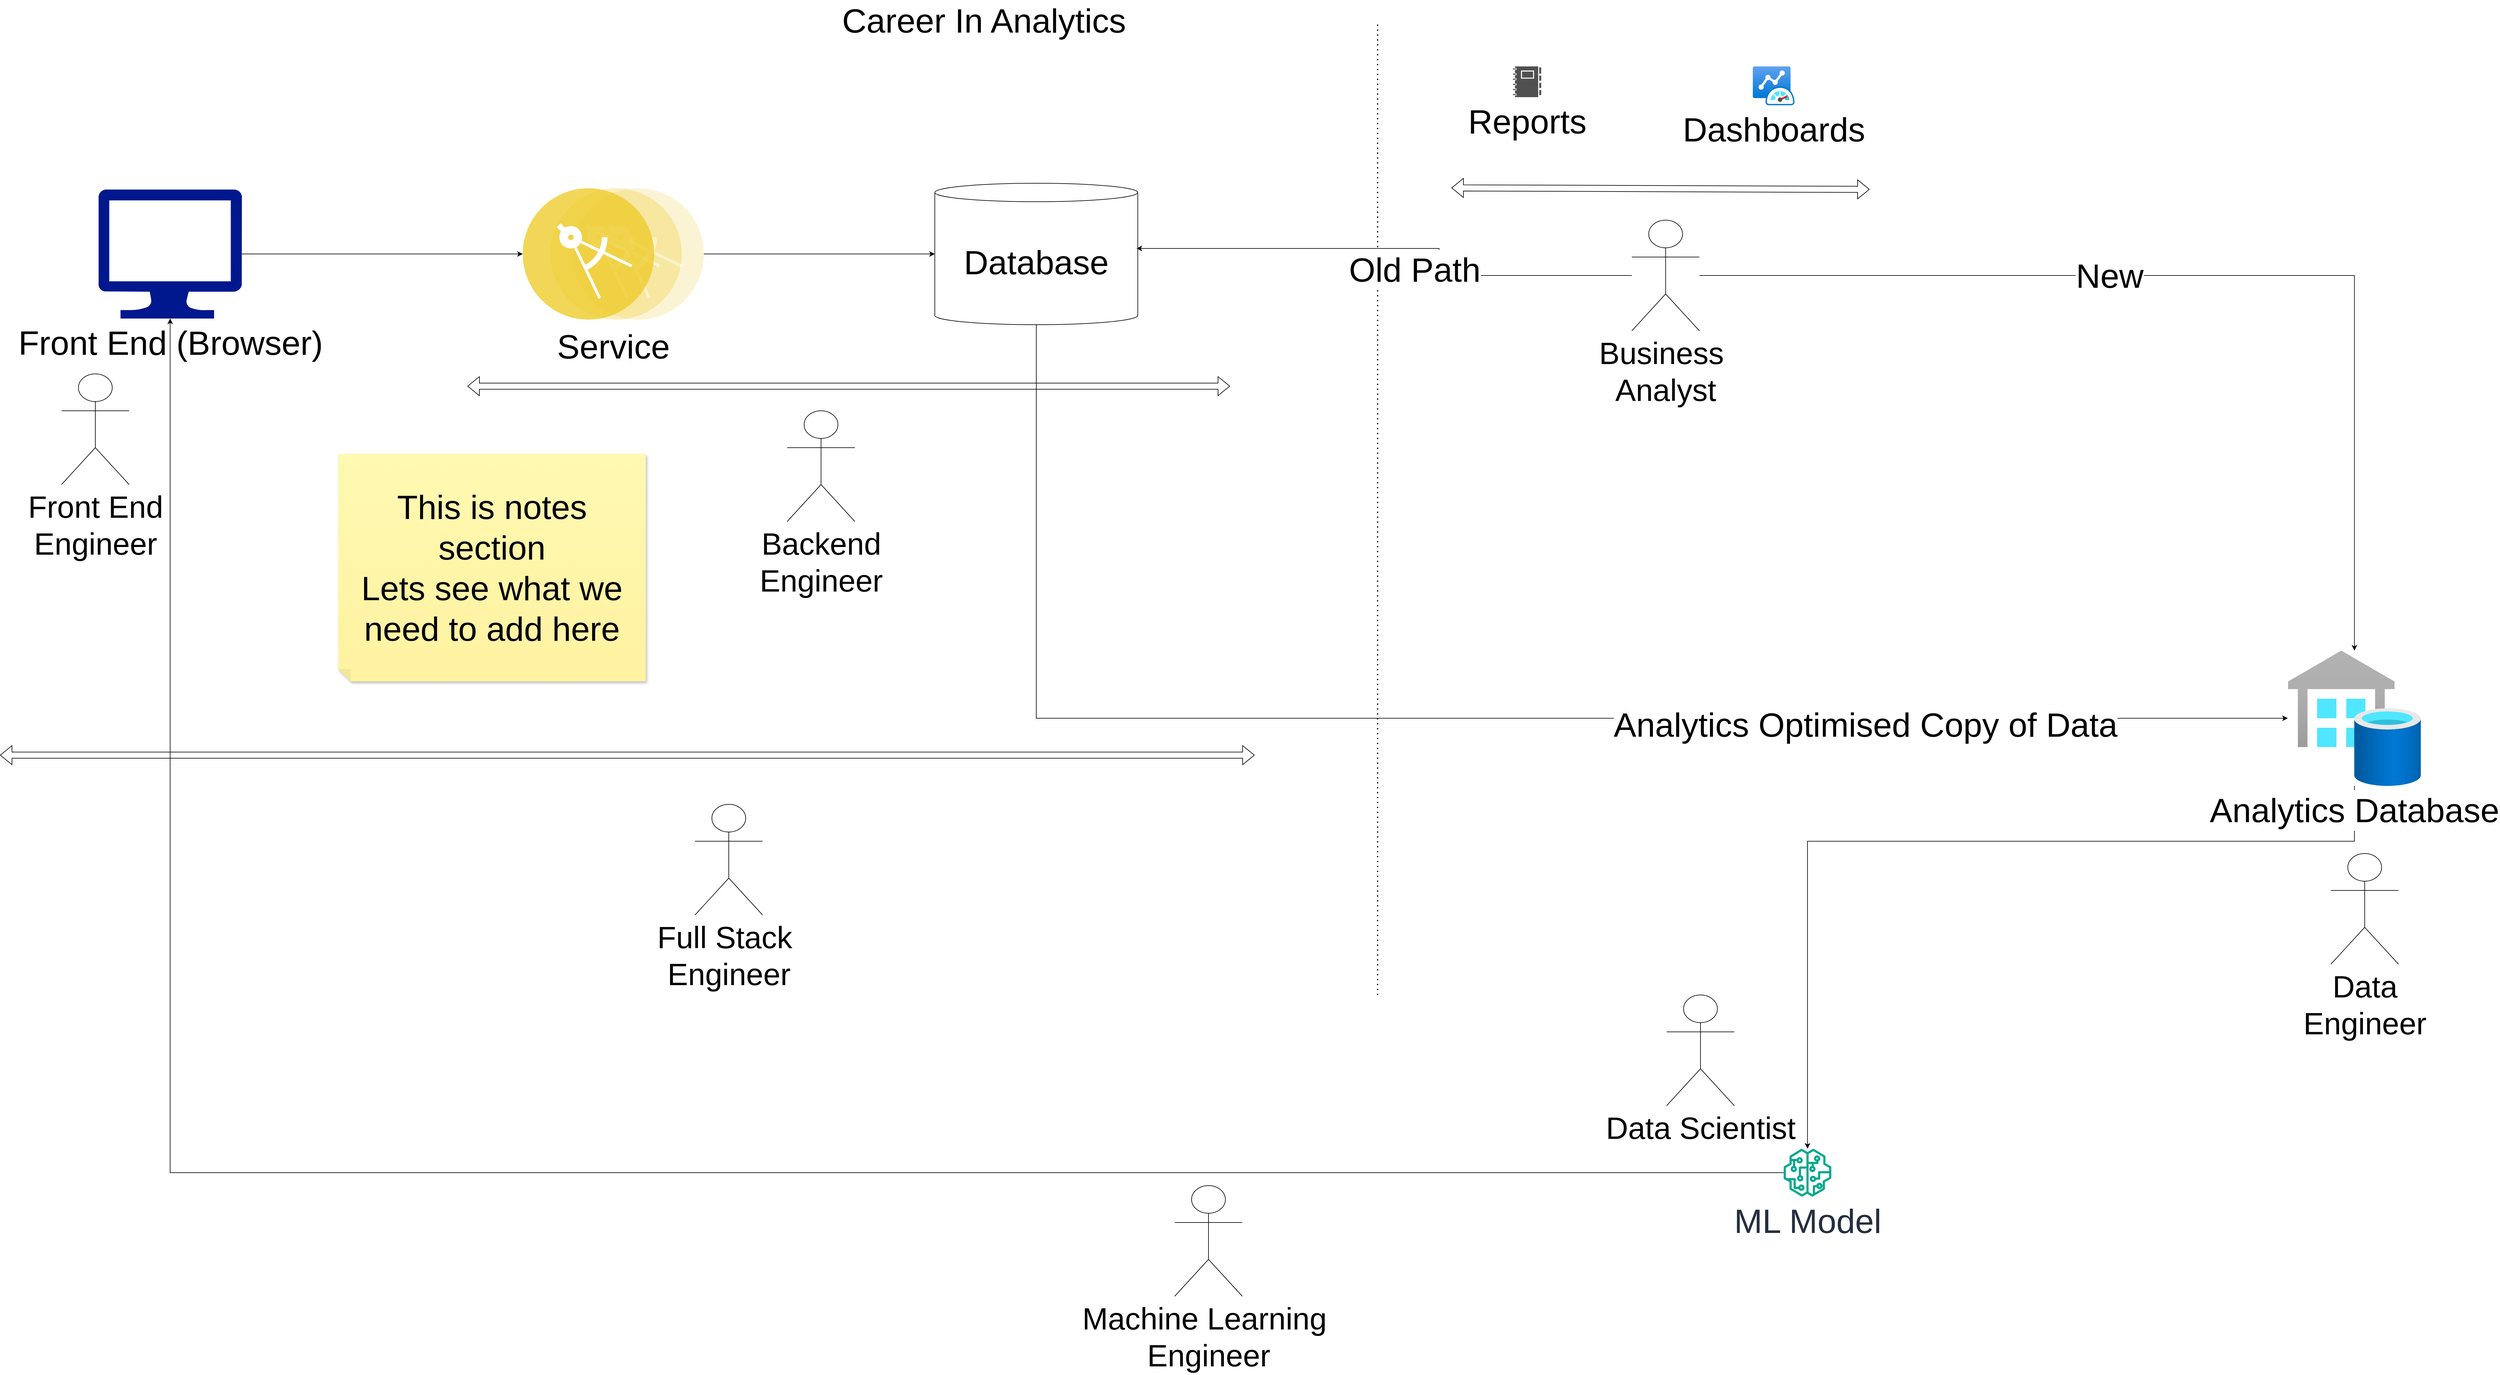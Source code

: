 <mxfile version="22.0.6" type="github" pages="2">
  <diagram id="ai941lXSbLcec5KLdyCX" name="Presentation">
    <mxGraphModel dx="3354" dy="1832" grid="1" gridSize="10" guides="1" tooltips="1" connect="1" arrows="1" fold="1" page="1" pageScale="1" pageWidth="1200" pageHeight="1600" math="0" shadow="0">
      <root>
        <mxCell id="0" />
        <mxCell id="1" parent="0" />
        <mxCell id="O0LOLlqTJ15yDXAYx3xA-1" value="&lt;font style=&quot;font-size: 55px;&quot;&gt;Career In Analytics&lt;/font&gt;" style="text;html=1;strokeColor=none;fillColor=none;align=center;verticalAlign=middle;whiteSpace=wrap;rounded=0;" vertex="1" parent="1">
          <mxGeometry x="1360" y="70" width="560" height="30" as="geometry" />
        </mxCell>
        <mxCell id="3c6Zm5HvVKjs0MNew0zS-2" style="edgeStyle=orthogonalEdgeStyle;rounded=0;orthogonalLoop=1;jettySize=auto;html=1;entryX=0;entryY=0.5;entryDx=0;entryDy=0;" edge="1" parent="1" source="yRwtLEDQYn-F-pTm48mi-1" target="3c6Zm5HvVKjs0MNew0zS-1">
          <mxGeometry relative="1" as="geometry" />
        </mxCell>
        <mxCell id="yRwtLEDQYn-F-pTm48mi-1" value="&lt;font style=&quot;font-size: 55px;&quot;&gt;Front End (Browser)&lt;/font&gt;" style="sketch=0;aspect=fixed;pointerEvents=1;shadow=0;dashed=0;html=1;strokeColor=none;labelPosition=center;verticalLabelPosition=bottom;verticalAlign=top;align=center;fillColor=#00188D;shape=mxgraph.azure.computer" vertex="1" parent="1">
          <mxGeometry x="200" y="360" width="233.33" height="210" as="geometry" />
        </mxCell>
        <mxCell id="rrmlui0qMCG4pdnK5-C1-3" value="" style="edgeStyle=orthogonalEdgeStyle;rounded=0;orthogonalLoop=1;jettySize=auto;html=1;" edge="1" parent="1" source="3c6Zm5HvVKjs0MNew0zS-1" target="rrmlui0qMCG4pdnK5-C1-1">
          <mxGeometry relative="1" as="geometry">
            <mxPoint x="1264.55" y="465" as="targetPoint" />
          </mxGeometry>
        </mxCell>
        <mxCell id="3c6Zm5HvVKjs0MNew0zS-1" value="&lt;font color=&quot;#000000&quot; style=&quot;font-size: 55px;&quot;&gt;Service&lt;/font&gt;" style="image;aspect=fixed;perimeter=ellipsePerimeter;html=1;align=center;shadow=0;dashed=0;fontColor=#4277BB;labelBackgroundColor=default;fontSize=12;spacingTop=3;image=img/lib/ibm/applications/microservice.svg;" vertex="1" parent="1">
          <mxGeometry x="890" y="357.5" width="294.55" height="215" as="geometry" />
        </mxCell>
        <mxCell id="ooIyZ0DCu5VM2Ai4yang-3" value="&lt;font style=&quot;font-size: 55px;&quot;&gt;Analytics Optimised Copy of Data&lt;/font&gt;" style="edgeStyle=orthogonalEdgeStyle;rounded=0;orthogonalLoop=1;jettySize=auto;html=1;" edge="1" parent="1" source="rrmlui0qMCG4pdnK5-C1-1" target="ELR5lkCWz-7bTDaPL-vB-1">
          <mxGeometry x="0.486" y="-10" relative="1" as="geometry">
            <Array as="points">
              <mxPoint x="1725" y="1220" />
            </Array>
            <mxPoint as="offset" />
          </mxGeometry>
        </mxCell>
        <mxCell id="rrmlui0qMCG4pdnK5-C1-1" value="&lt;font style=&quot;font-size: 55px;&quot;&gt;Database&lt;/font&gt;" style="shape=cylinder3;whiteSpace=wrap;html=1;boundedLbl=1;backgroundOutline=1;size=15;" vertex="1" parent="1">
          <mxGeometry x="1560" y="350" width="330" height="230" as="geometry" />
        </mxCell>
        <mxCell id="NdvZMBrFWsFue6vyRMPd-2" style="edgeStyle=orthogonalEdgeStyle;rounded=0;orthogonalLoop=1;jettySize=auto;html=1;" edge="1" parent="1" source="ELR5lkCWz-7bTDaPL-vB-1" target="ZeJq2n1jakxrRpvsico--3">
          <mxGeometry relative="1" as="geometry">
            <Array as="points">
              <mxPoint x="3868" y="1420" />
              <mxPoint x="2979" y="1420" />
            </Array>
          </mxGeometry>
        </mxCell>
        <mxCell id="ELR5lkCWz-7bTDaPL-vB-1" value="&lt;font style=&quot;font-size: 55px;&quot;&gt;Analytics Database&lt;/font&gt;" style="image;aspect=fixed;html=1;points=[];align=center;fontSize=12;image=img/lib/azure2/databases/SQL_Data_Warehouses.svg;" vertex="1" parent="1">
          <mxGeometry x="3760" y="1110" width="216.62" height="220" as="geometry" />
        </mxCell>
        <mxCell id="hUsZtD47yj81vUYLuSWp-1" value="" style="shape=flexArrow;endArrow=classic;startArrow=classic;html=1;rounded=0;" edge="1" parent="1">
          <mxGeometry width="100" height="100" relative="1" as="geometry">
            <mxPoint x="800" y="680" as="sourcePoint" />
            <mxPoint x="2040" y="680" as="targetPoint" />
          </mxGeometry>
        </mxCell>
        <mxCell id="5RcT_rhtNFSfLnaew41W-1" value="&lt;font style=&quot;font-size: 50px;&quot;&gt;Backend&lt;br&gt;Engineer&lt;br&gt;&lt;/font&gt;" style="shape=umlActor;verticalLabelPosition=bottom;verticalAlign=top;html=1;outlineConnect=0;" vertex="1" parent="1">
          <mxGeometry x="1320" y="720" width="110" height="180" as="geometry" />
        </mxCell>
        <mxCell id="-VHuWA34O6Jl-9lOMNZt-1" value="&lt;font style=&quot;font-size: 50px;&quot;&gt;Front End&lt;br&gt;Engineer&lt;br&gt;&lt;/font&gt;" style="shape=umlActor;verticalLabelPosition=bottom;verticalAlign=top;html=1;outlineConnect=0;" vertex="1" parent="1">
          <mxGeometry x="140.0" y="660" width="110" height="180" as="geometry" />
        </mxCell>
        <mxCell id="-VHuWA34O6Jl-9lOMNZt-2" value="" style="shape=flexArrow;endArrow=classic;startArrow=classic;html=1;rounded=0;" edge="1" parent="1">
          <mxGeometry width="100" height="100" relative="1" as="geometry">
            <mxPoint x="40" y="1280" as="sourcePoint" />
            <mxPoint x="2080" y="1280" as="targetPoint" />
          </mxGeometry>
        </mxCell>
        <mxCell id="HrC08AMtFuU0SFQGbMAD-1" value="&lt;font style=&quot;font-size: 50px;&quot;&gt;Full Stack&amp;nbsp;&lt;br&gt;Engineer&lt;br&gt;&lt;/font&gt;" style="shape=umlActor;verticalLabelPosition=bottom;verticalAlign=top;html=1;outlineConnect=0;" vertex="1" parent="1">
          <mxGeometry x="1170" y="1360" width="110" height="180" as="geometry" />
        </mxCell>
        <mxCell id="HrC08AMtFuU0SFQGbMAD-2" value="" style="endArrow=none;dashed=1;html=1;dashPattern=1 3;strokeWidth=2;rounded=0;" edge="1" parent="1">
          <mxGeometry width="50" height="50" relative="1" as="geometry">
            <mxPoint x="2280" y="1670" as="sourcePoint" />
            <mxPoint x="2280" y="90" as="targetPoint" />
          </mxGeometry>
        </mxCell>
        <mxCell id="HrC08AMtFuU0SFQGbMAD-3" value="&lt;font style=&quot;font-size: 55px;&quot;&gt;Reports&lt;/font&gt;" style="sketch=0;pointerEvents=1;shadow=0;dashed=0;html=1;strokeColor=none;labelPosition=center;verticalLabelPosition=bottom;verticalAlign=top;align=center;fillColor=#505050;shape=mxgraph.mscae.intune.reports" vertex="1" parent="1">
          <mxGeometry x="2500" y="160" width="46" height="50" as="geometry" />
        </mxCell>
        <mxCell id="HrC08AMtFuU0SFQGbMAD-4" value="&lt;font style=&quot;font-size: 55px;&quot;&gt;Dashboards&lt;/font&gt;" style="image;aspect=fixed;html=1;points=[];align=center;fontSize=12;image=img/lib/azure2/other/Azure_Monitor_Dashboard.svg;" vertex="1" parent="1">
          <mxGeometry x="2890" y="160" width="68" height="63.2" as="geometry" />
        </mxCell>
        <mxCell id="HrC08AMtFuU0SFQGbMAD-5" value="" style="shape=flexArrow;endArrow=classic;startArrow=classic;html=1;rounded=0;" edge="1" parent="1">
          <mxGeometry width="100" height="100" relative="1" as="geometry">
            <mxPoint x="2400" y="357.5" as="sourcePoint" />
            <mxPoint x="3080" y="360" as="targetPoint" />
          </mxGeometry>
        </mxCell>
        <mxCell id="ZeJq2n1jakxrRpvsico--2" value="&lt;font style=&quot;font-size: 55px;&quot;&gt;New&lt;/font&gt;" style="edgeStyle=orthogonalEdgeStyle;rounded=0;orthogonalLoop=1;jettySize=auto;html=1;" edge="1" parent="1" source="ooIyZ0DCu5VM2Ai4yang-1" target="ELR5lkCWz-7bTDaPL-vB-1">
          <mxGeometry x="-0.204" relative="1" as="geometry">
            <mxPoint as="offset" />
          </mxGeometry>
        </mxCell>
        <mxCell id="ooIyZ0DCu5VM2Ai4yang-1" value="&lt;font style=&quot;font-size: 50px;&quot;&gt;Business&amp;nbsp;&lt;br&gt;Analyst&lt;br&gt;&lt;/font&gt;" style="shape=umlActor;verticalLabelPosition=bottom;verticalAlign=top;html=1;outlineConnect=0;" vertex="1" parent="1">
          <mxGeometry x="2693.31" y="410" width="110" height="180" as="geometry" />
        </mxCell>
        <mxCell id="ZeJq2n1jakxrRpvsico--1" value="&lt;font style=&quot;font-size: 50px;&quot;&gt;Data&lt;br&gt;Engineer&lt;br&gt;&lt;/font&gt;" style="shape=umlActor;verticalLabelPosition=bottom;verticalAlign=top;html=1;outlineConnect=0;" vertex="1" parent="1">
          <mxGeometry x="3830" y="1440" width="110" height="180" as="geometry" />
        </mxCell>
        <mxCell id="NdvZMBrFWsFue6vyRMPd-3" style="edgeStyle=orthogonalEdgeStyle;rounded=0;orthogonalLoop=1;jettySize=auto;html=1;" edge="1" parent="1" source="ZeJq2n1jakxrRpvsico--3" target="yRwtLEDQYn-F-pTm48mi-1">
          <mxGeometry relative="1" as="geometry" />
        </mxCell>
        <mxCell id="ZeJq2n1jakxrRpvsico--3" value="&lt;font style=&quot;font-size: 55px;&quot;&gt;ML Model&lt;/font&gt;" style="sketch=0;outlineConnect=0;fontColor=#232F3E;gradientColor=none;fillColor=#01A88D;strokeColor=none;dashed=0;verticalLabelPosition=bottom;verticalAlign=top;align=center;html=1;fontSize=12;fontStyle=0;aspect=fixed;pointerEvents=1;shape=mxgraph.aws4.sagemaker_model;" vertex="1" parent="1">
          <mxGeometry x="2940" y="1920" width="78" height="78" as="geometry" />
        </mxCell>
        <mxCell id="9lhzAiYikRWYN3k4trgg-1" value="&lt;font style=&quot;font-size: 50px;&quot;&gt;Data Scientist&lt;br&gt;&lt;/font&gt;" style="shape=umlActor;verticalLabelPosition=bottom;verticalAlign=top;html=1;outlineConnect=0;" vertex="1" parent="1">
          <mxGeometry x="2750" y="1670" width="110" height="180" as="geometry" />
        </mxCell>
        <mxCell id="NdvZMBrFWsFue6vyRMPd-1" value="&lt;font style=&quot;font-size: 50px;&quot;&gt;Machine Learning&amp;nbsp;&lt;br&gt;Engineer&lt;br&gt;&lt;/font&gt;" style="shape=umlActor;verticalLabelPosition=bottom;verticalAlign=top;html=1;outlineConnect=0;" vertex="1" parent="1">
          <mxGeometry x="1950" y="1980" width="110" height="180" as="geometry" />
        </mxCell>
        <mxCell id="GIM4xmvGwNkgLW-XHKGP-1" value="&lt;font style=&quot;font-size: 55px;&quot;&gt;Old Path&lt;/font&gt;" style="edgeStyle=orthogonalEdgeStyle;rounded=0;orthogonalLoop=1;jettySize=auto;html=1;entryX=0.994;entryY=0.461;entryDx=0;entryDy=0;entryPerimeter=0;" edge="1" parent="1" source="ooIyZ0DCu5VM2Ai4yang-1" target="rrmlui0qMCG4pdnK5-C1-1">
          <mxGeometry x="-0.064" y="34" relative="1" as="geometry">
            <Array as="points">
              <mxPoint x="2380" y="500" />
              <mxPoint x="2380" y="456" />
            </Array>
            <mxPoint as="offset" />
          </mxGeometry>
        </mxCell>
        <mxCell id="GIM4xmvGwNkgLW-XHKGP-11" value="&lt;font style=&quot;font-size: 55px;&quot;&gt;This is notes section&lt;br&gt;Lets see what we need to add here&lt;br&gt;&lt;/font&gt;" style="shape=note;whiteSpace=wrap;html=1;backgroundOutline=1;fontColor=#000000;darkOpacity=0.05;fillColor=#FFF9B2;strokeColor=none;fillStyle=solid;direction=west;gradientDirection=north;gradientColor=#FFF2A1;shadow=1;size=20;pointerEvents=1;" vertex="1" parent="1">
          <mxGeometry x="590" y="790" width="500" height="370" as="geometry" />
        </mxCell>
      </root>
    </mxGraphModel>
  </diagram>
  <diagram name="Elements" id="mAW6w7WBJ3kH8a0hMK1T">
    <mxGraphModel dx="3354" dy="1832" grid="1" gridSize="10" guides="1" tooltips="1" connect="1" arrows="1" fold="1" page="1" pageScale="1" pageWidth="1200" pageHeight="1600" math="0" shadow="0">
      <root>
        <mxCell id="0" />
        <mxCell id="1" parent="0" />
        <mxCell id="6k_ZNdctovudq3fOSNru-1" value="&lt;font style=&quot;font-size: 55px;&quot;&gt;Elements&lt;/font&gt;" style="text;html=1;strokeColor=none;fillColor=none;align=center;verticalAlign=middle;whiteSpace=wrap;rounded=0;" parent="1" vertex="1">
          <mxGeometry x="475" y="70" width="250" height="30" as="geometry" />
        </mxCell>
      </root>
    </mxGraphModel>
  </diagram>
</mxfile>
